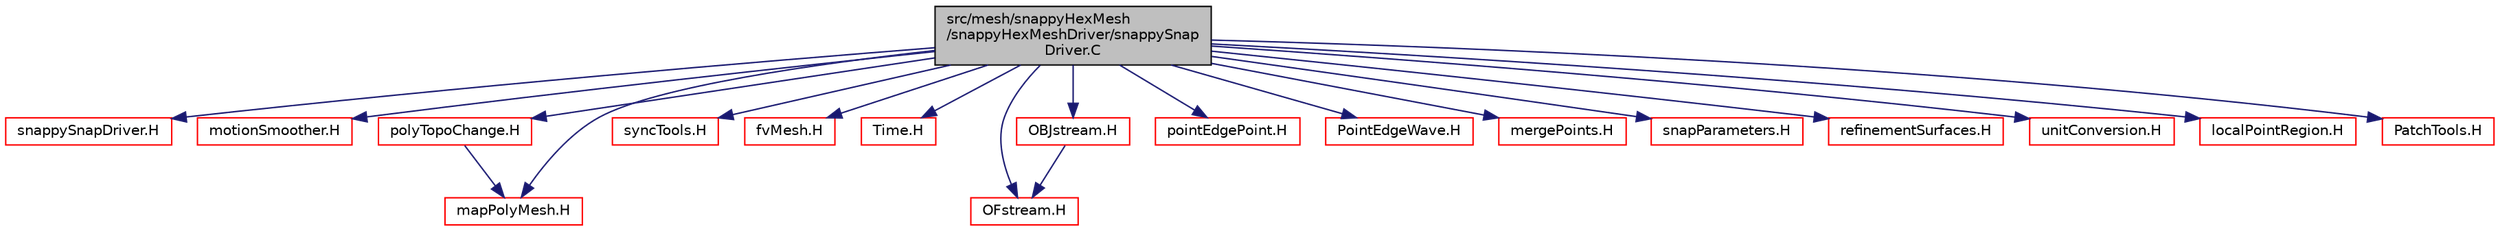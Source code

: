 digraph "src/mesh/snappyHexMesh/snappyHexMeshDriver/snappySnapDriver.C"
{
  bgcolor="transparent";
  edge [fontname="Helvetica",fontsize="10",labelfontname="Helvetica",labelfontsize="10"];
  node [fontname="Helvetica",fontsize="10",shape=record];
  Node1 [label="src/mesh/snappyHexMesh\l/snappyHexMeshDriver/snappySnap\lDriver.C",height=0.2,width=0.4,color="black", fillcolor="grey75", style="filled", fontcolor="black"];
  Node1 -> Node2 [color="midnightblue",fontsize="10",style="solid",fontname="Helvetica"];
  Node2 [label="snappySnapDriver.H",height=0.2,width=0.4,color="red",URL="$a07309.html"];
  Node1 -> Node3 [color="midnightblue",fontsize="10",style="solid",fontname="Helvetica"];
  Node3 [label="motionSmoother.H",height=0.2,width=0.4,color="red",URL="$a04977.html"];
  Node1 -> Node4 [color="midnightblue",fontsize="10",style="solid",fontname="Helvetica"];
  Node4 [label="polyTopoChange.H",height=0.2,width=0.4,color="red",URL="$a05045.html"];
  Node4 -> Node5 [color="midnightblue",fontsize="10",style="solid",fontname="Helvetica"];
  Node5 [label="mapPolyMesh.H",height=0.2,width=0.4,color="red",URL="$a08816.html"];
  Node1 -> Node6 [color="midnightblue",fontsize="10",style="solid",fontname="Helvetica"];
  Node6 [label="syncTools.H",height=0.2,width=0.4,color="red",URL="$a08873.html"];
  Node1 -> Node7 [color="midnightblue",fontsize="10",style="solid",fontname="Helvetica"];
  Node7 [label="fvMesh.H",height=0.2,width=0.4,color="red",URL="$a06053.html"];
  Node1 -> Node8 [color="midnightblue",fontsize="10",style="solid",fontname="Helvetica"];
  Node8 [label="Time.H",height=0.2,width=0.4,color="red",URL="$a08037.html"];
  Node1 -> Node9 [color="midnightblue",fontsize="10",style="solid",fontname="Helvetica"];
  Node9 [label="OFstream.H",height=0.2,width=0.4,color="red",URL="$a07957.html"];
  Node1 -> Node10 [color="midnightblue",fontsize="10",style="solid",fontname="Helvetica"];
  Node10 [label="OBJstream.H",height=0.2,width=0.4,color="red",URL="$a10038.html"];
  Node10 -> Node9 [color="midnightblue",fontsize="10",style="solid",fontname="Helvetica"];
  Node1 -> Node5 [color="midnightblue",fontsize="10",style="solid",fontname="Helvetica"];
  Node1 -> Node11 [color="midnightblue",fontsize="10",style="solid",fontname="Helvetica"];
  Node11 [label="pointEdgePoint.H",height=0.2,width=0.4,color="red",URL="$a07335.html"];
  Node1 -> Node12 [color="midnightblue",fontsize="10",style="solid",fontname="Helvetica"];
  Node12 [label="PointEdgeWave.H",height=0.2,width=0.4,color="red",URL="$a07338.html"];
  Node1 -> Node13 [color="midnightblue",fontsize="10",style="solid",fontname="Helvetica"];
  Node13 [label="mergePoints.H",height=0.2,width=0.4,color="red",URL="$a08743.html",tooltip="Merge points. See below. "];
  Node1 -> Node14 [color="midnightblue",fontsize="10",style="solid",fontname="Helvetica"];
  Node14 [label="snapParameters.H",height=0.2,width=0.4,color="red",URL="$a07301.html"];
  Node1 -> Node15 [color="midnightblue",fontsize="10",style="solid",fontname="Helvetica"];
  Node15 [label="refinementSurfaces.H",height=0.2,width=0.4,color="red",URL="$a07288.html"];
  Node1 -> Node16 [color="midnightblue",fontsize="10",style="solid",fontname="Helvetica"];
  Node16 [label="unitConversion.H",height=0.2,width=0.4,color="red",URL="$a08364.html",tooltip="Unit conversion functions. "];
  Node1 -> Node17 [color="midnightblue",fontsize="10",style="solid",fontname="Helvetica"];
  Node17 [label="localPointRegion.H",height=0.2,width=0.4,color="red",URL="$a07516.html"];
  Node1 -> Node18 [color="midnightblue",fontsize="10",style="solid",fontname="Helvetica"];
  Node18 [label="PatchTools.H",height=0.2,width=0.4,color="red",URL="$a08901.html"];
}
